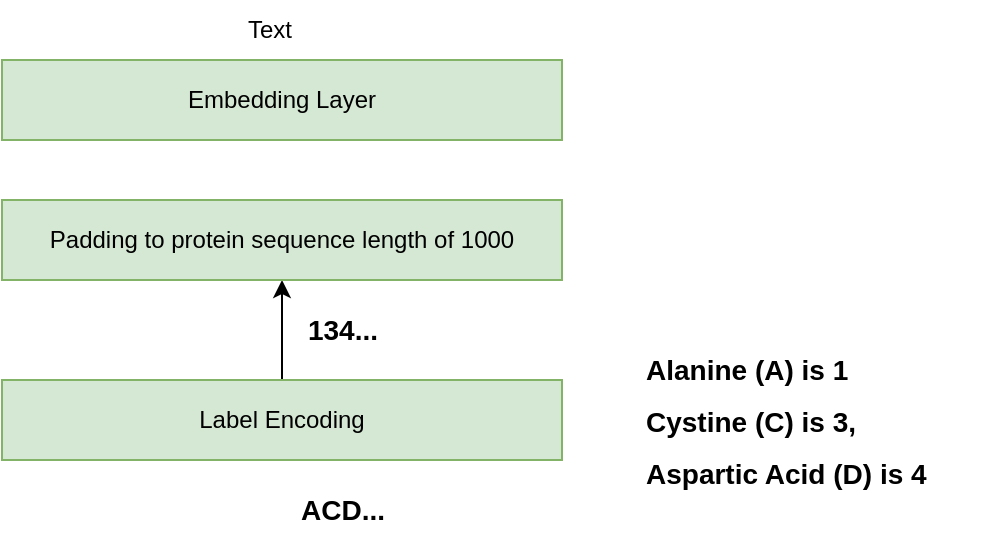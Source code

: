 <mxfile version="24.5.1" type="device">
  <diagram name="Page-1" id="SnX7uPhs9DzWcd9LeeyA">
    <mxGraphModel dx="880" dy="434" grid="1" gridSize="10" guides="1" tooltips="1" connect="1" arrows="1" fold="1" page="1" pageScale="1" pageWidth="827" pageHeight="1169" math="0" shadow="0">
      <root>
        <mxCell id="0" />
        <mxCell id="1" parent="0" />
        <mxCell id="YqaqUzx_TyqVY9UQARu3-9" style="edgeStyle=orthogonalEdgeStyle;rounded=0;orthogonalLoop=1;jettySize=auto;html=1;exitX=0.5;exitY=0;exitDx=0;exitDy=0;entryX=0.5;entryY=1;entryDx=0;entryDy=0;" edge="1" parent="1" source="YqaqUzx_TyqVY9UQARu3-1" target="YqaqUzx_TyqVY9UQARu3-2">
          <mxGeometry relative="1" as="geometry" />
        </mxCell>
        <mxCell id="YqaqUzx_TyqVY9UQARu3-1" value="Label Encoding" style="rounded=0;whiteSpace=wrap;html=1;fillColor=#d5e8d4;strokeColor=#82b366;" vertex="1" parent="1">
          <mxGeometry x="250" y="340" width="280" height="40" as="geometry" />
        </mxCell>
        <mxCell id="YqaqUzx_TyqVY9UQARu3-2" value="Padding to protein sequence length of 1000" style="rounded=0;whiteSpace=wrap;html=1;fillColor=#d5e8d4;strokeColor=#82b366;" vertex="1" parent="1">
          <mxGeometry x="250" y="250" width="280" height="40" as="geometry" />
        </mxCell>
        <mxCell id="YqaqUzx_TyqVY9UQARu3-3" value="Text" style="text;html=1;align=center;verticalAlign=middle;whiteSpace=wrap;rounded=0;" vertex="1" parent="1">
          <mxGeometry x="354" y="150" width="60" height="30" as="geometry" />
        </mxCell>
        <mxCell id="YqaqUzx_TyqVY9UQARu3-4" value="ACD..." style="text;html=1;align=center;verticalAlign=middle;resizable=0;points=[];autosize=1;strokeColor=none;fillColor=none;fontSize=14;fontStyle=1" vertex="1" parent="1">
          <mxGeometry x="390" y="390" width="60" height="30" as="geometry" />
        </mxCell>
        <mxCell id="YqaqUzx_TyqVY9UQARu3-5" value="&lt;h1 style=&quot;margin-top: 0px; font-size: 14px;&quot;&gt;&lt;font style=&quot;font-size: 14px;&quot;&gt;Alanine (A) is 1&lt;/font&gt;&lt;/h1&gt;&lt;h1 style=&quot;margin-top: 0px; font-size: 14px;&quot;&gt;&lt;font style=&quot;font-size: 14px;&quot;&gt;Cystine (C) is 3,&amp;nbsp;&lt;/font&gt;&lt;/h1&gt;&lt;h1 style=&quot;margin-top: 0px; font-size: 14px;&quot;&gt;&lt;font style=&quot;font-size: 14px;&quot;&gt;Aspartic Acid (D) is 4&amp;nbsp;&lt;/font&gt;&lt;br&gt;&lt;/h1&gt;" style="text;html=1;whiteSpace=wrap;overflow=hidden;rounded=0;" vertex="1" parent="1">
          <mxGeometry x="570" y="320" width="180" height="90" as="geometry" />
        </mxCell>
        <mxCell id="YqaqUzx_TyqVY9UQARu3-6" value="134..." style="text;html=1;align=center;verticalAlign=middle;resizable=0;points=[];autosize=1;strokeColor=none;fillColor=none;fontSize=14;fontStyle=1" vertex="1" parent="1">
          <mxGeometry x="390" y="300" width="60" height="30" as="geometry" />
        </mxCell>
        <mxCell id="YqaqUzx_TyqVY9UQARu3-10" value="Embedding Layer" style="rounded=0;whiteSpace=wrap;html=1;fillColor=#d5e8d4;strokeColor=#82b366;" vertex="1" parent="1">
          <mxGeometry x="250" y="180" width="280" height="40" as="geometry" />
        </mxCell>
      </root>
    </mxGraphModel>
  </diagram>
</mxfile>
